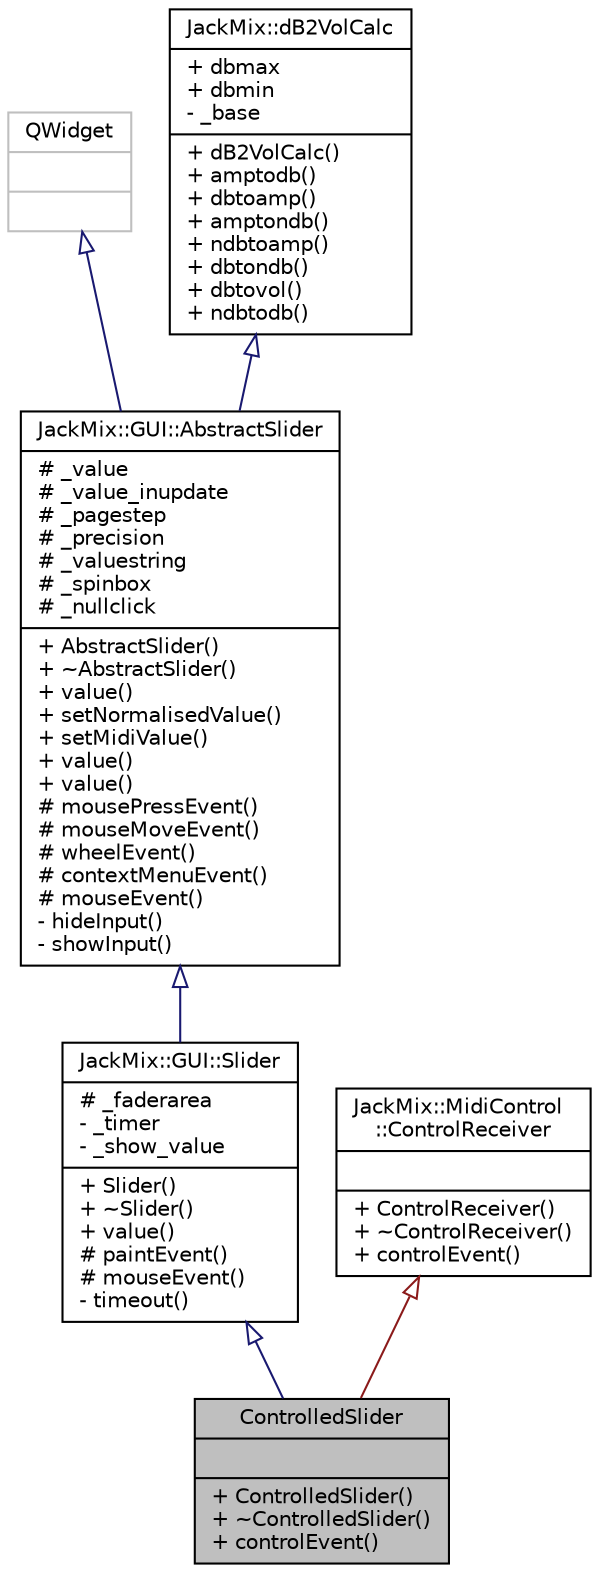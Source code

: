 digraph "ControlledSlider"
{
 // LATEX_PDF_SIZE
  edge [fontname="Helvetica",fontsize="10",labelfontname="Helvetica",labelfontsize="10"];
  node [fontname="Helvetica",fontsize="10",shape=record];
  Node1 [label="{ControlledSlider\n||+ ControlledSlider()\l+ ~ControlledSlider()\l+ controlEvent()\l}",height=0.2,width=0.4,color="black", fillcolor="grey75", style="filled", fontcolor="black",tooltip=" "];
  Node2 -> Node1 [dir="back",color="midnightblue",fontsize="10",style="solid",arrowtail="onormal",fontname="Helvetica"];
  Node2 [label="{JackMix::GUI::Slider\n|# _faderarea\l- _timer\l- _show_value\l|+ Slider()\l+ ~Slider()\l+ value()\l# paintEvent()\l# mouseEvent()\l- timeout()\l}",height=0.2,width=0.4,color="black", fillcolor="white", style="filled",URL="$d3/d47/class_jack_mix_1_1_g_u_i_1_1_slider.html",tooltip=" "];
  Node3 -> Node2 [dir="back",color="midnightblue",fontsize="10",style="solid",arrowtail="onormal",fontname="Helvetica"];
  Node3 [label="{JackMix::GUI::AbstractSlider\n|# _value\l# _value_inupdate\l# _pagestep\l# _precision\l# _valuestring\l# _spinbox\l# _nullclick\l|+ AbstractSlider()\l+ ~AbstractSlider()\l+ value()\l+ setNormalisedValue()\l+ setMidiValue()\l+ value()\l+ value()\l# mousePressEvent()\l# mouseMoveEvent()\l# wheelEvent()\l# contextMenuEvent()\l# mouseEvent()\l- hideInput()\l- showInput()\l}",height=0.2,width=0.4,color="black", fillcolor="white", style="filled",URL="$d9/dfa/class_jack_mix_1_1_g_u_i_1_1_abstract_slider.html",tooltip=" "];
  Node4 -> Node3 [dir="back",color="midnightblue",fontsize="10",style="solid",arrowtail="onormal",fontname="Helvetica"];
  Node4 [label="{QWidget\n||}",height=0.2,width=0.4,color="grey75", fillcolor="white", style="filled",tooltip=" "];
  Node5 -> Node3 [dir="back",color="midnightblue",fontsize="10",style="solid",arrowtail="onormal",fontname="Helvetica"];
  Node5 [label="{JackMix::dB2VolCalc\n|+ dbmax\l+ dbmin\l- _base\l|+ dB2VolCalc()\l+ amptodb()\l+ dbtoamp()\l+ amptondb()\l+ ndbtoamp()\l+ dbtondb()\l+ dbtovol()\l+ ndbtodb()\l}",height=0.2,width=0.4,color="black", fillcolor="white", style="filled",URL="$db/d0e/class_jack_mix_1_1d_b2_vol_calc.html",tooltip=" "];
  Node6 -> Node1 [dir="back",color="firebrick4",fontsize="10",style="solid",arrowtail="onormal",fontname="Helvetica"];
  Node6 [label="{JackMix::MidiControl\l::ControlReceiver\n||+ ControlReceiver()\l+ ~ControlReceiver()\l+ controlEvent()\l}",height=0.2,width=0.4,color="black", fillcolor="white", style="filled",URL="$db/da4/class_jack_mix_1_1_midi_control_1_1_control_receiver.html",tooltip=" "];
}

